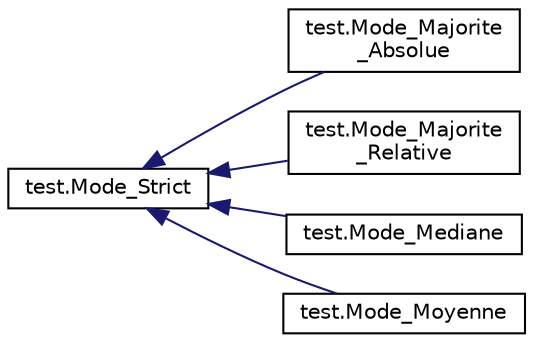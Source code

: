 digraph "Graphical Class Hierarchy"
{
  edge [fontname="Helvetica",fontsize="10",labelfontname="Helvetica",labelfontsize="10"];
  node [fontname="Helvetica",fontsize="10",shape=record];
  rankdir="LR";
  Node0 [label="test.Mode_Strict",height=0.2,width=0.4,color="black", fillcolor="white", style="filled",URL="$classtest_1_1_mode___strict.html"];
  Node0 -> Node1 [dir="back",color="midnightblue",fontsize="10",style="solid",fontname="Helvetica"];
  Node1 [label="test.Mode_Majorite\l_Absolue",height=0.2,width=0.4,color="black", fillcolor="white", style="filled",URL="$classtest_1_1_mode___majorite___absolue.html"];
  Node0 -> Node2 [dir="back",color="midnightblue",fontsize="10",style="solid",fontname="Helvetica"];
  Node2 [label="test.Mode_Majorite\l_Relative",height=0.2,width=0.4,color="black", fillcolor="white", style="filled",URL="$classtest_1_1_mode___majorite___relative.html"];
  Node0 -> Node3 [dir="back",color="midnightblue",fontsize="10",style="solid",fontname="Helvetica"];
  Node3 [label="test.Mode_Mediane",height=0.2,width=0.4,color="black", fillcolor="white", style="filled",URL="$classtest_1_1_mode___mediane.html"];
  Node0 -> Node4 [dir="back",color="midnightblue",fontsize="10",style="solid",fontname="Helvetica"];
  Node4 [label="test.Mode_Moyenne",height=0.2,width=0.4,color="black", fillcolor="white", style="filled",URL="$classtest_1_1_mode___moyenne.html"];
}
